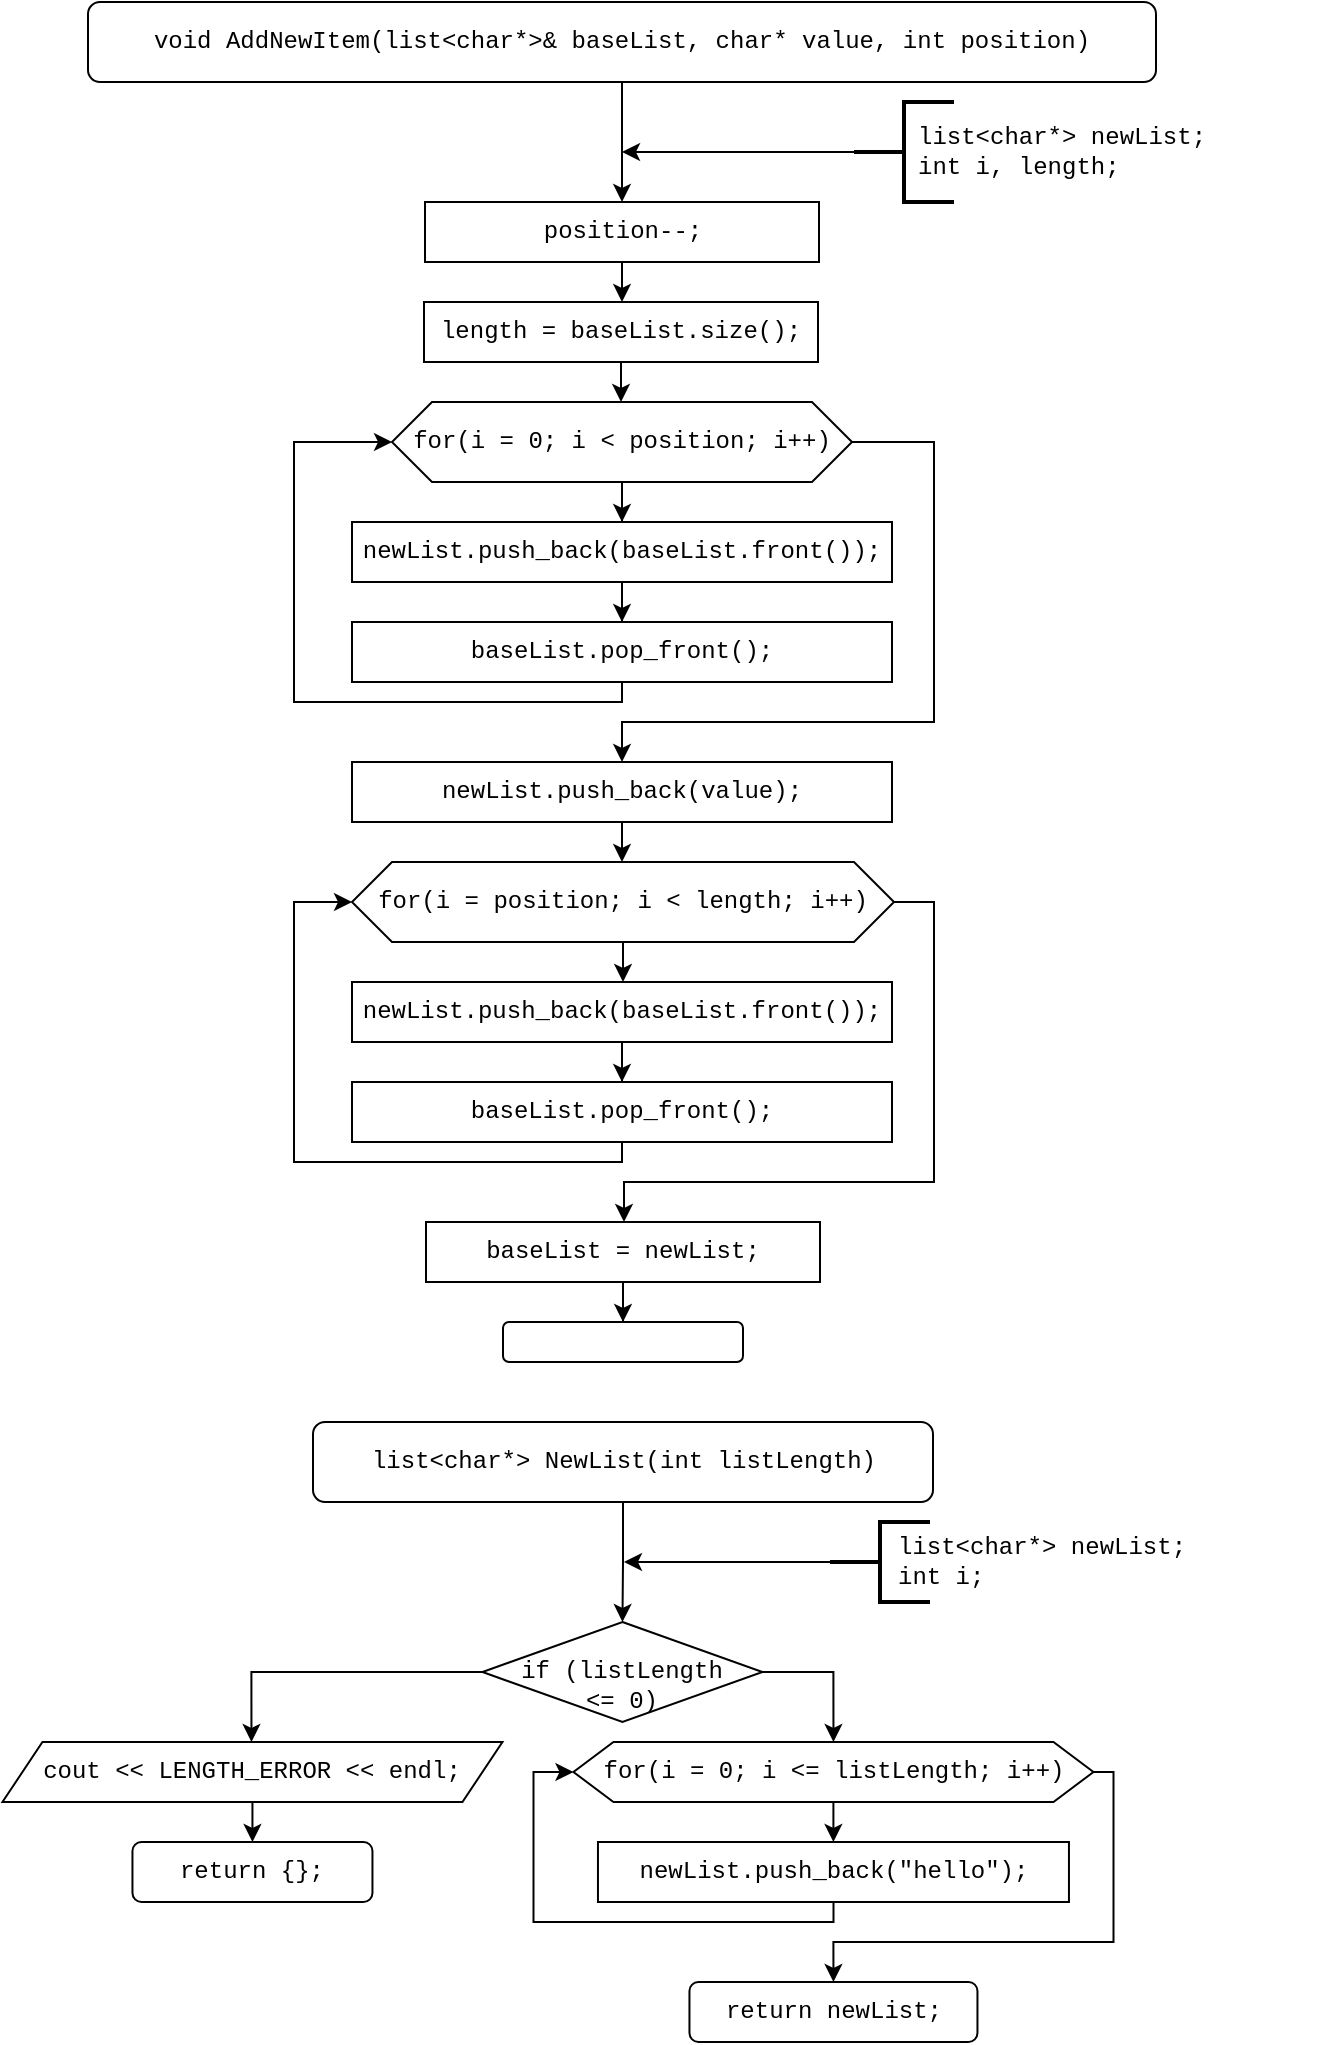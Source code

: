 <mxfile version="14.1.8" type="device"><diagram id="kU29VB_UOFgJF4-dpONd" name="Страница 1"><mxGraphModel dx="813" dy="475" grid="1" gridSize="10" guides="1" tooltips="1" connect="1" arrows="1" fold="1" page="1" pageScale="1" pageWidth="827" pageHeight="1169" math="0" shadow="0"><root><mxCell id="0"/><mxCell id="1" parent="0"/><mxCell id="3Q_c5tuI_-WaqX-8Uzso-3" style="edgeStyle=orthogonalEdgeStyle;rounded=0;orthogonalLoop=1;jettySize=auto;html=1;entryX=0.5;entryY=0;entryDx=0;entryDy=0;" edge="1" parent="1" source="3Q_c5tuI_-WaqX-8Uzso-1" target="3Q_c5tuI_-WaqX-8Uzso-2"><mxGeometry relative="1" as="geometry"/></mxCell><mxCell id="3Q_c5tuI_-WaqX-8Uzso-1" value="void AddNewItem(list&amp;lt;char*&amp;gt;&amp;amp; baseList, char* value, int position)" style="rounded=1;whiteSpace=wrap;html=1;fontFamily=Courier New;" vertex="1" parent="1"><mxGeometry x="147" y="30" width="534" height="40" as="geometry"/></mxCell><mxCell id="3Q_c5tuI_-WaqX-8Uzso-10" style="edgeStyle=orthogonalEdgeStyle;rounded=0;orthogonalLoop=1;jettySize=auto;html=1;entryX=0.5;entryY=0;entryDx=0;entryDy=0;fontFamily=Courier New;" edge="1" parent="1" source="3Q_c5tuI_-WaqX-8Uzso-2" target="3Q_c5tuI_-WaqX-8Uzso-9"><mxGeometry relative="1" as="geometry"/></mxCell><mxCell id="3Q_c5tuI_-WaqX-8Uzso-2" value="position--;" style="rounded=0;whiteSpace=wrap;html=1;fontFamily=Courier New;align=center;" vertex="1" parent="1"><mxGeometry x="315.5" y="130" width="197" height="30" as="geometry"/></mxCell><mxCell id="3Q_c5tuI_-WaqX-8Uzso-6" style="edgeStyle=orthogonalEdgeStyle;rounded=0;orthogonalLoop=1;jettySize=auto;html=1;fontFamily=Courier New;" edge="1" parent="1"><mxGeometry relative="1" as="geometry"><mxPoint x="414" y="105" as="targetPoint"/><mxPoint x="534" y="105.0" as="sourcePoint"/></mxGeometry></mxCell><mxCell id="3Q_c5tuI_-WaqX-8Uzso-4" value="" style="strokeWidth=2;html=1;shape=mxgraph.flowchart.annotation_2;align=left;labelPosition=right;pointerEvents=1;" vertex="1" parent="1"><mxGeometry x="530" y="80" width="50" height="50" as="geometry"/></mxCell><mxCell id="3Q_c5tuI_-WaqX-8Uzso-5" value="list&amp;lt;char*&amp;gt; newList;&lt;br&gt;int i, length;" style="text;html=1;strokeColor=none;fillColor=none;align=left;verticalAlign=middle;whiteSpace=wrap;rounded=0;fontFamily=Courier New;" vertex="1" parent="1"><mxGeometry x="560" y="85" width="200" height="40" as="geometry"/></mxCell><mxCell id="3Q_c5tuI_-WaqX-8Uzso-12" style="edgeStyle=orthogonalEdgeStyle;rounded=0;orthogonalLoop=1;jettySize=auto;html=1;entryX=0.5;entryY=0;entryDx=0;entryDy=0;fontFamily=Courier New;" edge="1" parent="1" source="3Q_c5tuI_-WaqX-8Uzso-9" target="3Q_c5tuI_-WaqX-8Uzso-11"><mxGeometry relative="1" as="geometry"/></mxCell><mxCell id="3Q_c5tuI_-WaqX-8Uzso-9" value="length = baseList.size();" style="rounded=0;whiteSpace=wrap;html=1;fontFamily=Courier New;align=center;" vertex="1" parent="1"><mxGeometry x="315" y="180" width="197" height="30" as="geometry"/></mxCell><mxCell id="3Q_c5tuI_-WaqX-8Uzso-14" style="edgeStyle=orthogonalEdgeStyle;rounded=0;orthogonalLoop=1;jettySize=auto;html=1;entryX=0.5;entryY=0;entryDx=0;entryDy=0;fontFamily=Courier New;" edge="1" parent="1" source="3Q_c5tuI_-WaqX-8Uzso-11" target="3Q_c5tuI_-WaqX-8Uzso-13"><mxGeometry relative="1" as="geometry"/></mxCell><mxCell id="3Q_c5tuI_-WaqX-8Uzso-18" style="edgeStyle=orthogonalEdgeStyle;rounded=0;orthogonalLoop=1;jettySize=auto;html=1;fontFamily=Courier New;" edge="1" parent="1" source="3Q_c5tuI_-WaqX-8Uzso-11"><mxGeometry relative="1" as="geometry"><mxPoint x="414" y="410" as="targetPoint"/><Array as="points"><mxPoint x="570" y="250"/><mxPoint x="570" y="390"/><mxPoint x="414" y="390"/></Array></mxGeometry></mxCell><mxCell id="3Q_c5tuI_-WaqX-8Uzso-11" value="for(i = 0; i &amp;lt; position; i++)" style="shape=hexagon;perimeter=hexagonPerimeter2;whiteSpace=wrap;html=1;fixedSize=1;fontFamily=Courier New;" vertex="1" parent="1"><mxGeometry x="299" y="230" width="230" height="40" as="geometry"/></mxCell><mxCell id="3Q_c5tuI_-WaqX-8Uzso-16" style="edgeStyle=orthogonalEdgeStyle;rounded=0;orthogonalLoop=1;jettySize=auto;html=1;entryX=0.5;entryY=0;entryDx=0;entryDy=0;fontFamily=Courier New;" edge="1" parent="1" source="3Q_c5tuI_-WaqX-8Uzso-13" target="3Q_c5tuI_-WaqX-8Uzso-15"><mxGeometry relative="1" as="geometry"/></mxCell><mxCell id="3Q_c5tuI_-WaqX-8Uzso-13" value="newList.push_back(baseList.front());" style="rounded=0;whiteSpace=wrap;html=1;fontFamily=Courier New;align=center;" vertex="1" parent="1"><mxGeometry x="279" y="290" width="270" height="30" as="geometry"/></mxCell><mxCell id="3Q_c5tuI_-WaqX-8Uzso-17" style="edgeStyle=orthogonalEdgeStyle;rounded=0;orthogonalLoop=1;jettySize=auto;html=1;fontFamily=Courier New;entryX=0;entryY=0.5;entryDx=0;entryDy=0;" edge="1" parent="1" source="3Q_c5tuI_-WaqX-8Uzso-15" target="3Q_c5tuI_-WaqX-8Uzso-11"><mxGeometry relative="1" as="geometry"><mxPoint x="250" y="250" as="targetPoint"/><Array as="points"><mxPoint x="414" y="380"/><mxPoint x="250" y="380"/><mxPoint x="250" y="250"/></Array></mxGeometry></mxCell><mxCell id="3Q_c5tuI_-WaqX-8Uzso-15" value="baseList.pop_front();" style="rounded=0;whiteSpace=wrap;html=1;fontFamily=Courier New;align=center;" vertex="1" parent="1"><mxGeometry x="279" y="340" width="270" height="30" as="geometry"/></mxCell><mxCell id="3Q_c5tuI_-WaqX-8Uzso-21" style="edgeStyle=orthogonalEdgeStyle;rounded=0;orthogonalLoop=1;jettySize=auto;html=1;entryX=0.5;entryY=0;entryDx=0;entryDy=0;fontFamily=Courier New;" edge="1" parent="1" source="3Q_c5tuI_-WaqX-8Uzso-19" target="3Q_c5tuI_-WaqX-8Uzso-20"><mxGeometry relative="1" as="geometry"/></mxCell><mxCell id="3Q_c5tuI_-WaqX-8Uzso-19" value="newList.push_back(value);" style="rounded=0;whiteSpace=wrap;html=1;fontFamily=Courier New;align=center;" vertex="1" parent="1"><mxGeometry x="279" y="410" width="270" height="30" as="geometry"/></mxCell><mxCell id="3Q_c5tuI_-WaqX-8Uzso-24" style="edgeStyle=orthogonalEdgeStyle;rounded=0;orthogonalLoop=1;jettySize=auto;html=1;entryX=0.5;entryY=0;entryDx=0;entryDy=0;fontFamily=Courier New;" edge="1" parent="1" source="3Q_c5tuI_-WaqX-8Uzso-20" target="3Q_c5tuI_-WaqX-8Uzso-22"><mxGeometry relative="1" as="geometry"/></mxCell><mxCell id="3Q_c5tuI_-WaqX-8Uzso-27" style="edgeStyle=orthogonalEdgeStyle;rounded=0;orthogonalLoop=1;jettySize=auto;html=1;fontFamily=Courier New;" edge="1" parent="1" source="3Q_c5tuI_-WaqX-8Uzso-20"><mxGeometry relative="1" as="geometry"><mxPoint x="415" y="640" as="targetPoint"/><Array as="points"><mxPoint x="570" y="480"/><mxPoint x="570" y="620"/></Array></mxGeometry></mxCell><mxCell id="3Q_c5tuI_-WaqX-8Uzso-20" value="for(i = position; i &amp;lt; length; i++)" style="shape=hexagon;perimeter=hexagonPerimeter2;whiteSpace=wrap;html=1;fixedSize=1;fontFamily=Courier New;" vertex="1" parent="1"><mxGeometry x="279" y="460" width="271" height="40" as="geometry"/></mxCell><mxCell id="3Q_c5tuI_-WaqX-8Uzso-25" style="edgeStyle=orthogonalEdgeStyle;rounded=0;orthogonalLoop=1;jettySize=auto;html=1;entryX=0.5;entryY=0;entryDx=0;entryDy=0;fontFamily=Courier New;" edge="1" parent="1" source="3Q_c5tuI_-WaqX-8Uzso-22" target="3Q_c5tuI_-WaqX-8Uzso-23"><mxGeometry relative="1" as="geometry"/></mxCell><mxCell id="3Q_c5tuI_-WaqX-8Uzso-22" value="newList.push_back(baseList.front());" style="rounded=0;whiteSpace=wrap;html=1;fontFamily=Courier New;align=center;" vertex="1" parent="1"><mxGeometry x="279" y="520" width="270" height="30" as="geometry"/></mxCell><mxCell id="3Q_c5tuI_-WaqX-8Uzso-26" style="edgeStyle=orthogonalEdgeStyle;rounded=0;orthogonalLoop=1;jettySize=auto;html=1;fontFamily=Courier New;entryX=0;entryY=0.5;entryDx=0;entryDy=0;" edge="1" parent="1" source="3Q_c5tuI_-WaqX-8Uzso-23" target="3Q_c5tuI_-WaqX-8Uzso-20"><mxGeometry relative="1" as="geometry"><mxPoint x="250" y="480" as="targetPoint"/><Array as="points"><mxPoint x="414" y="610"/><mxPoint x="250" y="610"/><mxPoint x="250" y="480"/></Array></mxGeometry></mxCell><mxCell id="3Q_c5tuI_-WaqX-8Uzso-23" value="baseList.pop_front();" style="rounded=0;whiteSpace=wrap;html=1;fontFamily=Courier New;align=center;" vertex="1" parent="1"><mxGeometry x="279" y="570" width="270" height="30" as="geometry"/></mxCell><mxCell id="3Q_c5tuI_-WaqX-8Uzso-30" style="edgeStyle=orthogonalEdgeStyle;rounded=0;orthogonalLoop=1;jettySize=auto;html=1;entryX=0.5;entryY=0;entryDx=0;entryDy=0;fontFamily=Courier New;" edge="1" parent="1" source="3Q_c5tuI_-WaqX-8Uzso-28" target="3Q_c5tuI_-WaqX-8Uzso-29"><mxGeometry relative="1" as="geometry"/></mxCell><mxCell id="3Q_c5tuI_-WaqX-8Uzso-28" value="baseList = newList;" style="rounded=0;whiteSpace=wrap;html=1;fontFamily=Courier New;align=center;" vertex="1" parent="1"><mxGeometry x="316" y="640" width="197" height="30" as="geometry"/></mxCell><mxCell id="3Q_c5tuI_-WaqX-8Uzso-29" value="" style="rounded=1;whiteSpace=wrap;html=1;fontFamily=Courier New;align=left;" vertex="1" parent="1"><mxGeometry x="354.5" y="690" width="120" height="20" as="geometry"/></mxCell><mxCell id="3Q_c5tuI_-WaqX-8Uzso-35" style="edgeStyle=orthogonalEdgeStyle;rounded=0;orthogonalLoop=1;jettySize=auto;html=1;entryX=0.5;entryY=0;entryDx=0;entryDy=0;fontFamily=Courier New;" edge="1" parent="1" source="3Q_c5tuI_-WaqX-8Uzso-31" target="3Q_c5tuI_-WaqX-8Uzso-33"><mxGeometry relative="1" as="geometry"/></mxCell><mxCell id="3Q_c5tuI_-WaqX-8Uzso-31" value="list&amp;lt;char*&amp;gt; NewList(int listLength)" style="rounded=1;whiteSpace=wrap;html=1;fontFamily=Courier New;" vertex="1" parent="1"><mxGeometry x="259.5" y="740" width="310" height="40" as="geometry"/></mxCell><mxCell id="3Q_c5tuI_-WaqX-8Uzso-38" style="edgeStyle=orthogonalEdgeStyle;rounded=0;orthogonalLoop=1;jettySize=auto;html=1;fontFamily=Courier New;" edge="1" parent="1" source="3Q_c5tuI_-WaqX-8Uzso-33"><mxGeometry relative="1" as="geometry"><mxPoint x="228.73" y="900.0" as="targetPoint"/><Array as="points"><mxPoint x="228.73" y="865"/></Array></mxGeometry></mxCell><mxCell id="3Q_c5tuI_-WaqX-8Uzso-43" style="edgeStyle=orthogonalEdgeStyle;rounded=0;orthogonalLoop=1;jettySize=auto;html=1;entryX=0.5;entryY=0;entryDx=0;entryDy=0;fontFamily=Courier New;" edge="1" parent="1" source="3Q_c5tuI_-WaqX-8Uzso-33" target="3Q_c5tuI_-WaqX-8Uzso-42"><mxGeometry relative="1" as="geometry"><Array as="points"><mxPoint x="519.73" y="865"/></Array></mxGeometry></mxCell><mxCell id="3Q_c5tuI_-WaqX-8Uzso-33" value="&lt;br&gt;if (listLength&lt;br&gt;&amp;lt;= 0)" style="rhombus;whiteSpace=wrap;html=1;fontFamily=Courier New;" vertex="1" parent="1"><mxGeometry x="344.23" y="840" width="140" height="50" as="geometry"/></mxCell><mxCell id="3Q_c5tuI_-WaqX-8Uzso-40" style="edgeStyle=orthogonalEdgeStyle;rounded=0;orthogonalLoop=1;jettySize=auto;html=1;entryX=0.5;entryY=0;entryDx=0;entryDy=0;fontFamily=Courier New;" edge="1" parent="1" target="3Q_c5tuI_-WaqX-8Uzso-39"><mxGeometry relative="1" as="geometry"><mxPoint x="229.213" y="930.0" as="sourcePoint"/></mxGeometry></mxCell><mxCell id="3Q_c5tuI_-WaqX-8Uzso-34" value="cout &amp;lt;&amp;lt; LENGTH_ERROR &amp;lt;&amp;lt; endl;" style="shape=parallelogram;perimeter=parallelogramPerimeter;whiteSpace=wrap;html=1;fixedSize=1;fontFamily=Courier New;" vertex="1" parent="1"><mxGeometry x="104.23" y="900" width="250" height="30" as="geometry"/></mxCell><mxCell id="3Q_c5tuI_-WaqX-8Uzso-39" value="return {};" style="rounded=1;whiteSpace=wrap;html=1;fontFamily=Courier New;align=center;" vertex="1" parent="1"><mxGeometry x="169.23" y="950" width="120" height="30" as="geometry"/></mxCell><mxCell id="3Q_c5tuI_-WaqX-8Uzso-45" style="edgeStyle=orthogonalEdgeStyle;rounded=0;orthogonalLoop=1;jettySize=auto;html=1;fontFamily=Courier New;" edge="1" parent="1" source="3Q_c5tuI_-WaqX-8Uzso-42" target="3Q_c5tuI_-WaqX-8Uzso-44"><mxGeometry relative="1" as="geometry"/></mxCell><mxCell id="3Q_c5tuI_-WaqX-8Uzso-47" style="edgeStyle=orthogonalEdgeStyle;rounded=0;orthogonalLoop=1;jettySize=auto;html=1;fontFamily=Courier New;" edge="1" parent="1" source="3Q_c5tuI_-WaqX-8Uzso-42"><mxGeometry relative="1" as="geometry"><mxPoint x="519.73" y="1020" as="targetPoint"/><Array as="points"><mxPoint x="659.73" y="915"/><mxPoint x="659.73" y="1000"/><mxPoint x="519.73" y="1000"/></Array></mxGeometry></mxCell><mxCell id="3Q_c5tuI_-WaqX-8Uzso-42" value="for(i = 0; i &amp;lt;= listLength; i++)" style="shape=hexagon;perimeter=hexagonPerimeter2;whiteSpace=wrap;html=1;fixedSize=1;fontFamily=Courier New;" vertex="1" parent="1"><mxGeometry x="389.73" y="900" width="260" height="30" as="geometry"/></mxCell><mxCell id="3Q_c5tuI_-WaqX-8Uzso-46" style="edgeStyle=orthogonalEdgeStyle;rounded=0;orthogonalLoop=1;jettySize=auto;html=1;fontFamily=Courier New;entryX=0;entryY=0.5;entryDx=0;entryDy=0;" edge="1" parent="1" source="3Q_c5tuI_-WaqX-8Uzso-44" target="3Q_c5tuI_-WaqX-8Uzso-42"><mxGeometry relative="1" as="geometry"><mxPoint x="369.73" y="920.0" as="targetPoint"/><Array as="points"><mxPoint x="519.73" y="990"/><mxPoint x="369.73" y="990"/><mxPoint x="369.73" y="915"/></Array></mxGeometry></mxCell><mxCell id="3Q_c5tuI_-WaqX-8Uzso-44" value="newList.push_back(&quot;hello&quot;);" style="rounded=0;whiteSpace=wrap;html=1;fontFamily=Courier New;align=center;" vertex="1" parent="1"><mxGeometry x="401.98" y="950" width="235.5" height="30" as="geometry"/></mxCell><mxCell id="3Q_c5tuI_-WaqX-8Uzso-48" value="return newList;" style="rounded=1;whiteSpace=wrap;html=1;fontFamily=Courier New;align=center;" vertex="1" parent="1"><mxGeometry x="447.73" y="1020" width="144" height="30" as="geometry"/></mxCell><mxCell id="3Q_c5tuI_-WaqX-8Uzso-52" style="edgeStyle=orthogonalEdgeStyle;rounded=0;orthogonalLoop=1;jettySize=auto;html=1;fontFamily=Courier New;" edge="1" parent="1" source="3Q_c5tuI_-WaqX-8Uzso-50"><mxGeometry relative="1" as="geometry"><mxPoint x="415" y="810" as="targetPoint"/></mxGeometry></mxCell><mxCell id="3Q_c5tuI_-WaqX-8Uzso-50" value="" style="strokeWidth=2;html=1;shape=mxgraph.flowchart.annotation_2;align=left;labelPosition=right;pointerEvents=1;" vertex="1" parent="1"><mxGeometry x="518" y="790" width="50" height="40" as="geometry"/></mxCell><mxCell id="3Q_c5tuI_-WaqX-8Uzso-51" value="list&amp;lt;char*&amp;gt; newList;&lt;br&gt;int i;" style="text;html=1;strokeColor=none;fillColor=none;align=left;verticalAlign=middle;whiteSpace=wrap;rounded=0;fontFamily=Courier New;" vertex="1" parent="1"><mxGeometry x="550" y="790" width="160" height="40" as="geometry"/></mxCell></root></mxGraphModel></diagram></mxfile>